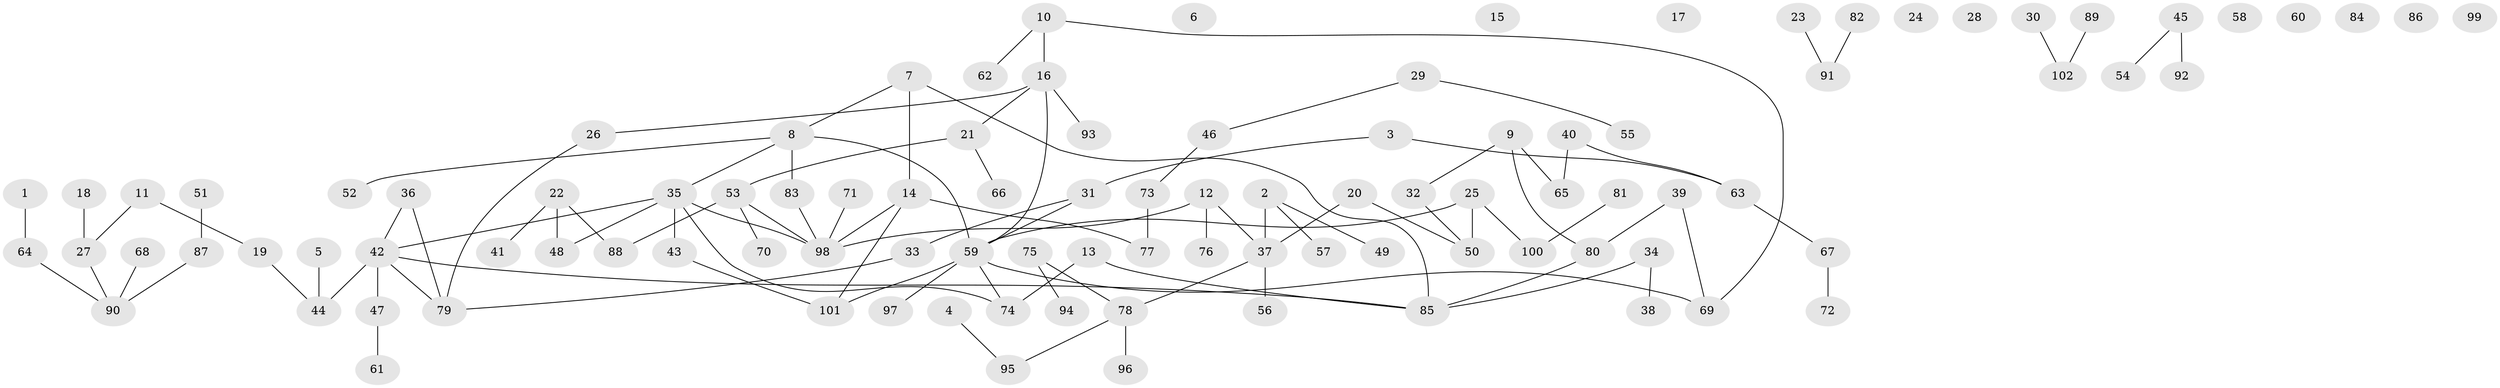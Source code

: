 // coarse degree distribution, {0: 0.43333333333333335, 1: 0.4, 2: 0.06666666666666667, 8: 0.03333333333333333, 5: 0.03333333333333333, 7: 0.03333333333333333}
// Generated by graph-tools (version 1.1) at 2025/43/03/04/25 21:43:17]
// undirected, 102 vertices, 105 edges
graph export_dot {
graph [start="1"]
  node [color=gray90,style=filled];
  1;
  2;
  3;
  4;
  5;
  6;
  7;
  8;
  9;
  10;
  11;
  12;
  13;
  14;
  15;
  16;
  17;
  18;
  19;
  20;
  21;
  22;
  23;
  24;
  25;
  26;
  27;
  28;
  29;
  30;
  31;
  32;
  33;
  34;
  35;
  36;
  37;
  38;
  39;
  40;
  41;
  42;
  43;
  44;
  45;
  46;
  47;
  48;
  49;
  50;
  51;
  52;
  53;
  54;
  55;
  56;
  57;
  58;
  59;
  60;
  61;
  62;
  63;
  64;
  65;
  66;
  67;
  68;
  69;
  70;
  71;
  72;
  73;
  74;
  75;
  76;
  77;
  78;
  79;
  80;
  81;
  82;
  83;
  84;
  85;
  86;
  87;
  88;
  89;
  90;
  91;
  92;
  93;
  94;
  95;
  96;
  97;
  98;
  99;
  100;
  101;
  102;
  1 -- 64;
  2 -- 37;
  2 -- 49;
  2 -- 57;
  3 -- 31;
  3 -- 63;
  4 -- 95;
  5 -- 44;
  7 -- 8;
  7 -- 14;
  7 -- 85;
  8 -- 35;
  8 -- 52;
  8 -- 59;
  8 -- 83;
  9 -- 32;
  9 -- 65;
  9 -- 80;
  10 -- 16;
  10 -- 62;
  10 -- 69;
  11 -- 19;
  11 -- 27;
  12 -- 37;
  12 -- 76;
  12 -- 98;
  13 -- 74;
  13 -- 85;
  14 -- 77;
  14 -- 98;
  14 -- 101;
  16 -- 21;
  16 -- 26;
  16 -- 59;
  16 -- 93;
  18 -- 27;
  19 -- 44;
  20 -- 37;
  20 -- 50;
  21 -- 53;
  21 -- 66;
  22 -- 41;
  22 -- 48;
  22 -- 88;
  23 -- 91;
  25 -- 50;
  25 -- 59;
  25 -- 100;
  26 -- 79;
  27 -- 90;
  29 -- 46;
  29 -- 55;
  30 -- 102;
  31 -- 33;
  31 -- 59;
  32 -- 50;
  33 -- 79;
  34 -- 38;
  34 -- 85;
  35 -- 42;
  35 -- 43;
  35 -- 48;
  35 -- 74;
  35 -- 98;
  36 -- 42;
  36 -- 79;
  37 -- 56;
  37 -- 78;
  39 -- 69;
  39 -- 80;
  40 -- 63;
  40 -- 65;
  42 -- 44;
  42 -- 47;
  42 -- 79;
  42 -- 85;
  43 -- 101;
  45 -- 54;
  45 -- 92;
  46 -- 73;
  47 -- 61;
  51 -- 87;
  53 -- 70;
  53 -- 88;
  53 -- 98;
  59 -- 69;
  59 -- 74;
  59 -- 97;
  59 -- 101;
  63 -- 67;
  64 -- 90;
  67 -- 72;
  68 -- 90;
  71 -- 98;
  73 -- 77;
  75 -- 78;
  75 -- 94;
  78 -- 95;
  78 -- 96;
  80 -- 85;
  81 -- 100;
  82 -- 91;
  83 -- 98;
  87 -- 90;
  89 -- 102;
}
